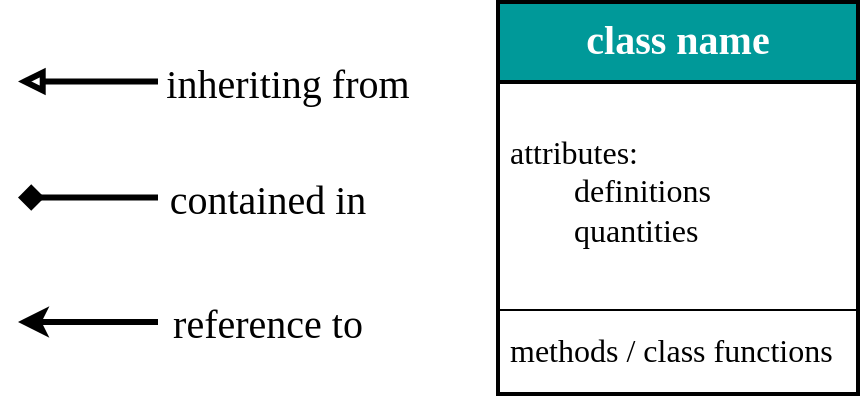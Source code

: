 <mxfile version="24.5.3" type="device">
  <diagram name="Page-1" id="Mv72YUwYb0mtkW0FlEv9">
    <mxGraphModel dx="1564" dy="916" grid="1" gridSize="10" guides="1" tooltips="1" connect="1" arrows="1" fold="1" page="1" pageScale="1" pageWidth="850" pageHeight="1100" math="0" shadow="0">
      <root>
        <mxCell id="0" />
        <mxCell id="1" parent="0" />
        <mxCell id="iAEeZ9S-SYxDuShbFOno-31" value="" style="endArrow=none;html=1;rounded=0;strokeWidth=3;endFill=0;startArrow=block;startFill=0;" parent="1" edge="1">
          <mxGeometry width="50" height="50" relative="1" as="geometry">
            <mxPoint x="70" y="289.76" as="sourcePoint" />
            <mxPoint x="140" y="289.76" as="targetPoint" />
          </mxGeometry>
        </mxCell>
        <mxCell id="iAEeZ9S-SYxDuShbFOno-32" value="&lt;font style=&quot;font-size: 20px;&quot; face=&quot;Titillium Web&quot;&gt;inheriting from&lt;/font&gt;" style="text;html=1;align=center;verticalAlign=middle;whiteSpace=wrap;rounded=0;" parent="1" vertex="1">
          <mxGeometry x="140" y="280" width="130" height="20" as="geometry" />
        </mxCell>
        <mxCell id="1YCrOTnC6zrJHs__HTJA-14" value="&lt;font face=&quot;Titillium Web&quot; style=&quot;font-size: 20px;&quot;&gt;class name&lt;/font&gt;" style="swimlane;fontStyle=1;align=center;verticalAlign=top;childLayout=stackLayout;horizontal=1;startSize=40;horizontalStack=0;resizeParent=1;resizeParentMax=0;resizeLast=0;collapsible=1;marginBottom=0;whiteSpace=wrap;html=1;fillColor=#009999;fontColor=#ffffff;fontFamily=Titillium Web;strokeWidth=2;" parent="1" vertex="1">
          <mxGeometry x="310" y="250" width="180" height="196" as="geometry">
            <mxRectangle x="790" y="120" width="80" height="30" as="alternateBounds" />
          </mxGeometry>
        </mxCell>
        <mxCell id="1YCrOTnC6zrJHs__HTJA-15" value="&lt;span style=&quot;border-color: var(--border-color); color: rgb(0, 0, 0); font-family: &amp;quot;Titillium Web&amp;quot;; font-style: normal; font-variant-ligatures: normal; font-variant-caps: normal; letter-spacing: normal; orphans: 2; text-align: left; text-indent: 0px; text-transform: none; widows: 2; word-spacing: 0px; -webkit-text-stroke-width: 0px; background-color: rgb(251, 251, 251); text-decoration-thickness: initial; text-decoration-style: initial; text-decoration-color: initial; font-size: 16px;&quot;&gt;&lt;b style=&quot;font-weight: bold; border-color: var(--border-color);&quot;&gt;&lt;b style=&quot;border-color: var(--border-color);&quot;&gt;&lt;div style=&quot;font-weight: 400;&quot;&gt;&lt;br&gt;&lt;/div&gt;&lt;div style=&quot;font-weight: 400;&quot;&gt;attributes:&lt;br&gt;&lt;/div&gt;&lt;div style=&quot;font-weight: 400;&quot;&gt;&lt;span style=&quot;white-space: pre;&quot;&gt;&#x9;&lt;/span&gt;definitions&lt;br&gt;&lt;/div&gt;&lt;div style=&quot;font-weight: 400;&quot;&gt;&lt;span style=&quot;white-space: pre;&quot;&gt;&#x9;&lt;/span&gt;quantities&lt;br&gt;&lt;/div&gt;&lt;/b&gt;&lt;/b&gt;&lt;/span&gt;" style="text;strokeColor=none;fillColor=none;align=left;verticalAlign=top;spacingLeft=4;spacingRight=4;overflow=hidden;rotatable=0;points=[[0,0.5],[1,0.5]];portConstraint=eastwest;whiteSpace=wrap;html=1;fontFamily=Titillium Web;" parent="1YCrOTnC6zrJHs__HTJA-14" vertex="1">
          <mxGeometry y="40" width="180" height="110" as="geometry" />
        </mxCell>
        <mxCell id="1YCrOTnC6zrJHs__HTJA-16" value="" style="line;strokeWidth=1;fillColor=none;align=left;verticalAlign=middle;spacingTop=-1;spacingLeft=3;spacingRight=3;rotatable=0;labelPosition=right;points=[];portConstraint=eastwest;strokeColor=inherit;fontFamily=Titillium Web;" parent="1YCrOTnC6zrJHs__HTJA-14" vertex="1">
          <mxGeometry y="150" width="180" height="8" as="geometry" />
        </mxCell>
        <mxCell id="1YCrOTnC6zrJHs__HTJA-17" value="&lt;div style=&quot;font-size: 16px;&quot;&gt;&lt;span style=&quot;background-color: initial;&quot;&gt;methods / class functions&lt;/span&gt;&lt;br&gt;&lt;/div&gt;" style="text;strokeColor=none;fillColor=none;align=left;verticalAlign=top;spacingLeft=4;spacingRight=4;overflow=hidden;rotatable=0;points=[[0,0.5],[1,0.5]];portConstraint=eastwest;whiteSpace=wrap;html=1;fontFamily=Titillium Web;" parent="1YCrOTnC6zrJHs__HTJA-14" vertex="1">
          <mxGeometry y="158" width="180" height="38" as="geometry" />
        </mxCell>
        <mxCell id="WAi-lAO25pJpfpIzIFvC-1" value="" style="endArrow=none;html=1;rounded=0;strokeWidth=3;endFill=0;startArrow=diamond;startFill=1;" edge="1" parent="1">
          <mxGeometry width="50" height="50" relative="1" as="geometry">
            <mxPoint x="70" y="347.76" as="sourcePoint" />
            <mxPoint x="140" y="347.76" as="targetPoint" />
          </mxGeometry>
        </mxCell>
        <mxCell id="WAi-lAO25pJpfpIzIFvC-2" value="&lt;font style=&quot;font-size: 20px;&quot; face=&quot;Titillium Web&quot;&gt;contained in&lt;/font&gt;" style="text;html=1;align=center;verticalAlign=middle;whiteSpace=wrap;rounded=0;" vertex="1" parent="1">
          <mxGeometry x="140" y="338" width="110" height="20" as="geometry" />
        </mxCell>
        <mxCell id="WAi-lAO25pJpfpIzIFvC-3" value="" style="endArrow=none;html=1;rounded=0;strokeWidth=3;endFill=0;startArrow=classic;startFill=1;" edge="1" parent="1">
          <mxGeometry width="50" height="50" relative="1" as="geometry">
            <mxPoint x="70" y="410" as="sourcePoint" />
            <mxPoint x="140" y="410" as="targetPoint" />
          </mxGeometry>
        </mxCell>
        <mxCell id="WAi-lAO25pJpfpIzIFvC-4" value="&lt;font style=&quot;font-size: 20px;&quot; face=&quot;Titillium Web&quot;&gt;reference to&lt;/font&gt;" style="text;html=1;align=center;verticalAlign=middle;whiteSpace=wrap;rounded=0;" vertex="1" parent="1">
          <mxGeometry x="140" y="400" width="110" height="20" as="geometry" />
        </mxCell>
      </root>
    </mxGraphModel>
  </diagram>
</mxfile>
